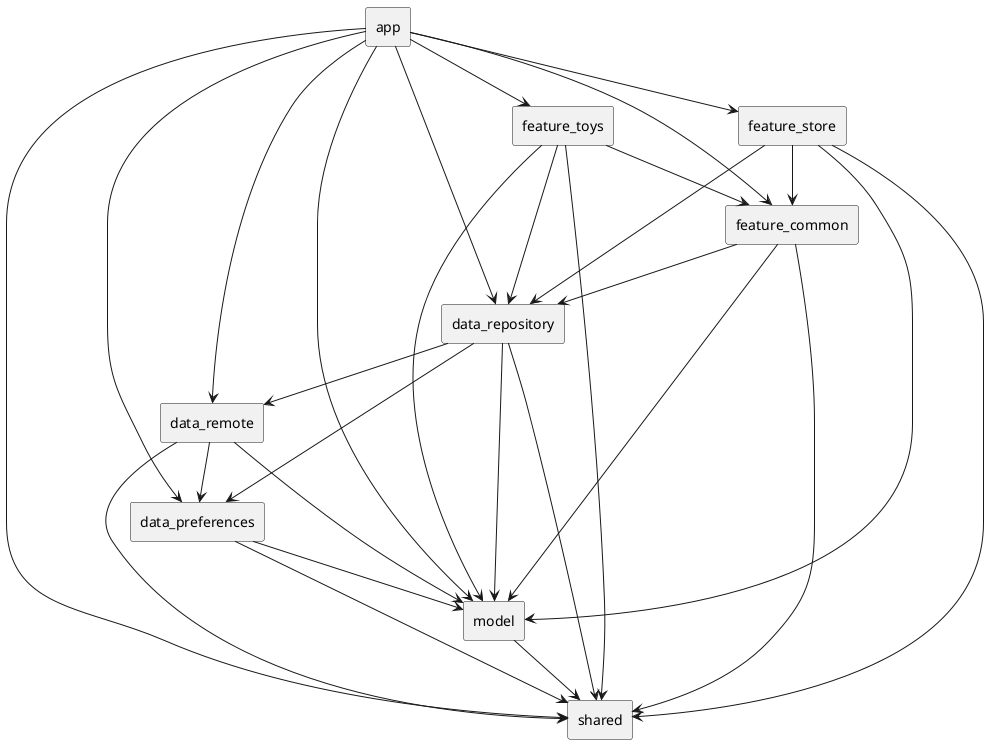 @startuml
agent shared
agent model
agent data_preferences
agent data_remote
agent data_repository
agent feature_common
agent feature_store
agent feature_toys
agent app

app --> feature_store
app --> feature_toys
app ---> feature_common
app ---> data_repository
app ---> data_remote
app ---> data_preferences
app ---> model
app ---> shared

feature_store --> feature_common
feature_toys --> feature_common

feature_store --> data_repository
feature_toys --> data_repository
feature_common --> data_repository

feature_store --> model
feature_toys --> model
feature_common --> model

feature_store --> shared
feature_toys --> shared
feature_common --> shared

data_repository --> data_remote
data_repository --> data_preferences
data_repository --> shared
data_repository --> model

data_remote --> data_preferences
data_remote --> model
data_remote --> shared
data_preferences --> model
data_preferences --> shared
model --> shared
@enduml
